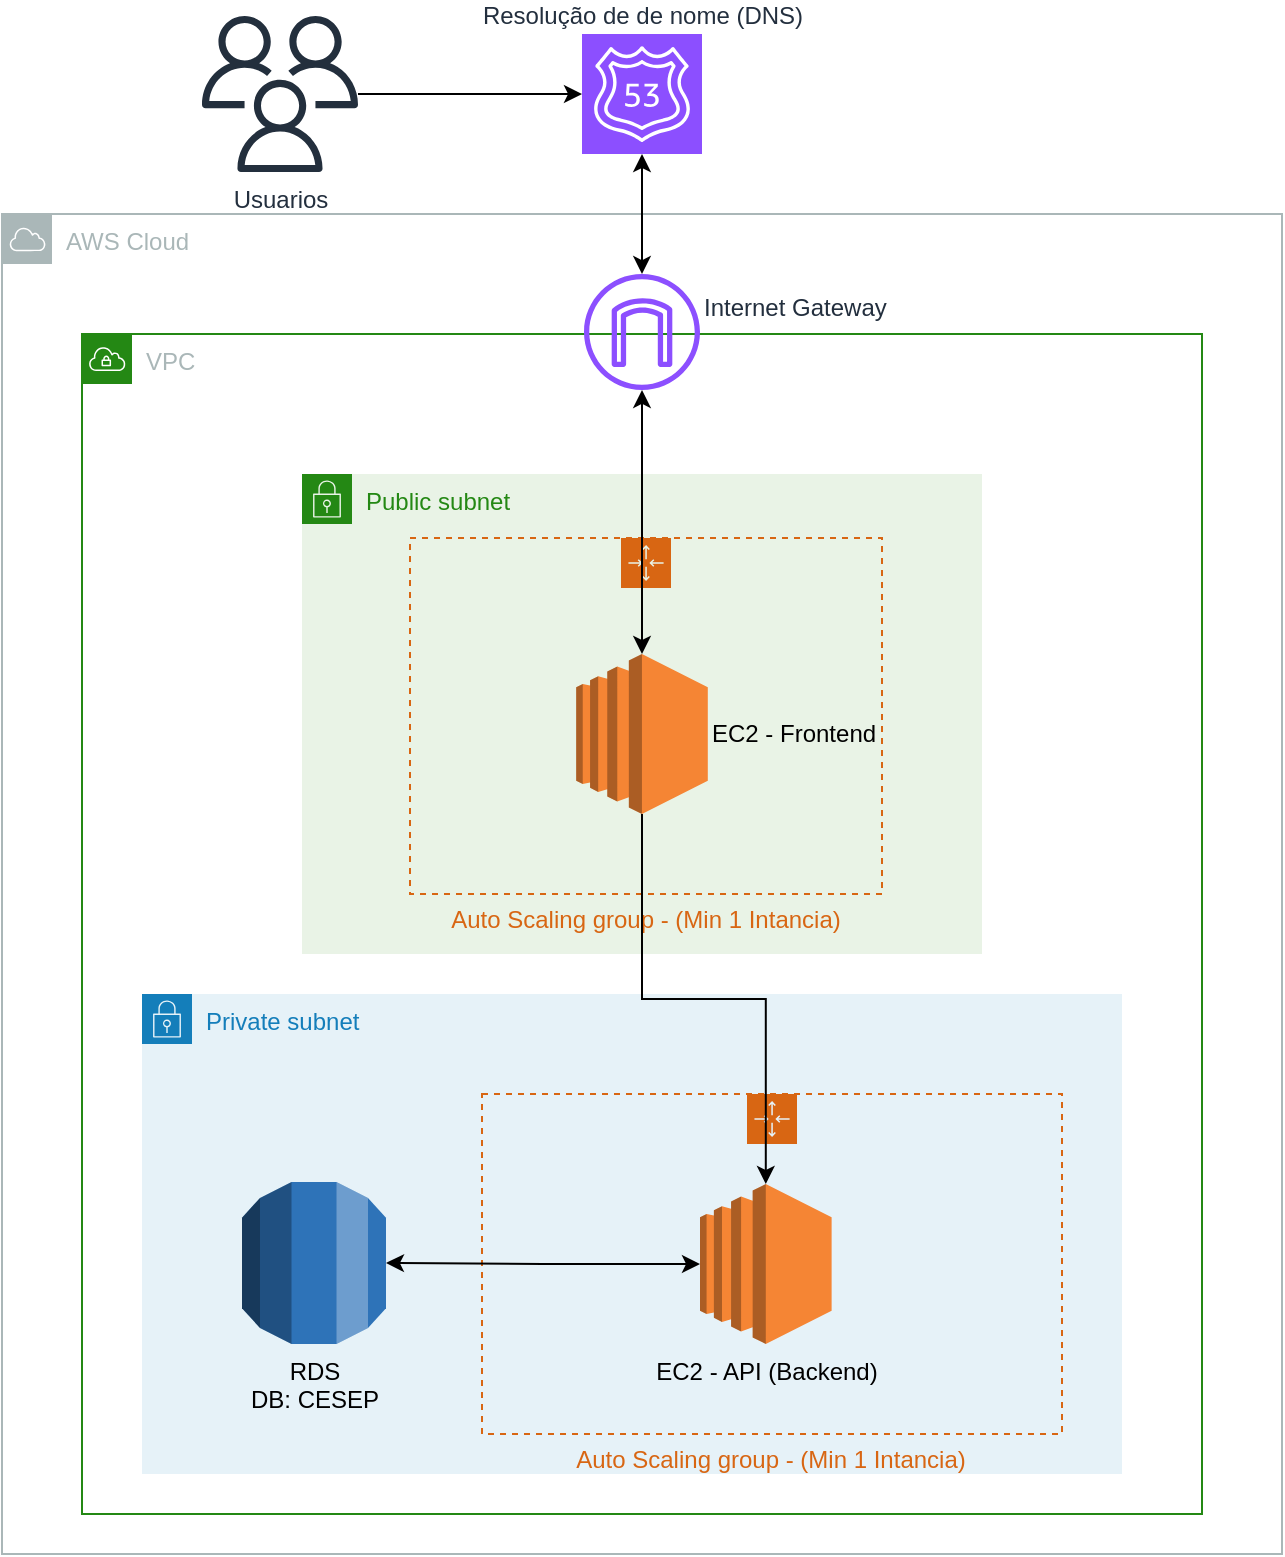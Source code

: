 <mxfile version="22.0.3" type="device">
  <diagram name="Page-1" id="N-N7shyIx3_a_wp4iVAp">
    <mxGraphModel dx="1098" dy="1928" grid="1" gridSize="10" guides="1" tooltips="1" connect="1" arrows="1" fold="1" page="1" pageScale="1" pageWidth="850" pageHeight="1100" math="0" shadow="0">
      <root>
        <mxCell id="0" />
        <mxCell id="1" parent="0" />
        <mxCell id="bgTVU1fI_sASql_rgWul-1" value="AWS Cloud" style="sketch=0;outlineConnect=0;gradientColor=none;html=1;whiteSpace=wrap;fontSize=12;fontStyle=0;shape=mxgraph.aws4.group;grIcon=mxgraph.aws4.group_aws_cloud;strokeColor=#AAB7B8;fillColor=none;verticalAlign=top;align=left;spacingLeft=30;fontColor=#AAB7B8;dashed=0;movable=1;resizable=1;rotatable=1;deletable=1;editable=1;locked=0;connectable=1;" vertex="1" parent="1">
          <mxGeometry x="130" y="80" width="640" height="670" as="geometry" />
        </mxCell>
        <mxCell id="bgTVU1fI_sASql_rgWul-2" value="VPC" style="points=[[0,0],[0.25,0],[0.5,0],[0.75,0],[1,0],[1,0.25],[1,0.5],[1,0.75],[1,1],[0.75,1],[0.5,1],[0.25,1],[0,1],[0,0.75],[0,0.5],[0,0.25]];outlineConnect=0;gradientColor=none;html=1;whiteSpace=wrap;fontSize=12;fontStyle=0;container=1;pointerEvents=0;collapsible=0;recursiveResize=0;shape=mxgraph.aws4.group;grIcon=mxgraph.aws4.group_vpc;strokeColor=#248814;fillColor=none;verticalAlign=top;align=left;spacingLeft=30;fontColor=#AAB7B8;dashed=0;movable=1;resizable=1;rotatable=1;deletable=1;editable=1;locked=0;connectable=1;" vertex="1" parent="1">
          <mxGeometry x="170" y="140" width="560" height="590" as="geometry" />
        </mxCell>
        <mxCell id="bgTVU1fI_sASql_rgWul-3" value="Public subnet" style="points=[[0,0],[0.25,0],[0.5,0],[0.75,0],[1,0],[1,0.25],[1,0.5],[1,0.75],[1,1],[0.75,1],[0.5,1],[0.25,1],[0,1],[0,0.75],[0,0.5],[0,0.25]];outlineConnect=0;gradientColor=none;html=1;whiteSpace=wrap;fontSize=12;fontStyle=0;container=1;pointerEvents=0;collapsible=0;recursiveResize=0;shape=mxgraph.aws4.group;grIcon=mxgraph.aws4.group_security_group;grStroke=0;strokeColor=#248814;fillColor=#E9F3E6;verticalAlign=top;align=left;spacingLeft=30;fontColor=#248814;dashed=0;" vertex="1" parent="bgTVU1fI_sASql_rgWul-2">
          <mxGeometry x="110" y="70" width="340" height="240" as="geometry" />
        </mxCell>
        <mxCell id="bgTVU1fI_sASql_rgWul-4" value="Private subnet" style="points=[[0,0],[0.25,0],[0.5,0],[0.75,0],[1,0],[1,0.25],[1,0.5],[1,0.75],[1,1],[0.75,1],[0.5,1],[0.25,1],[0,1],[0,0.75],[0,0.5],[0,0.25]];outlineConnect=0;gradientColor=none;html=1;whiteSpace=wrap;fontSize=12;fontStyle=0;container=1;pointerEvents=0;collapsible=0;recursiveResize=0;shape=mxgraph.aws4.group;grIcon=mxgraph.aws4.group_security_group;grStroke=0;strokeColor=#147EBA;fillColor=#E6F2F8;verticalAlign=top;align=left;spacingLeft=30;fontColor=#147EBA;dashed=0;" vertex="1" parent="bgTVU1fI_sASql_rgWul-2">
          <mxGeometry x="30" y="330" width="490" height="240" as="geometry" />
        </mxCell>
        <mxCell id="bgTVU1fI_sASql_rgWul-29" value="Internet Gateway" style="sketch=0;outlineConnect=0;fontColor=#232F3E;gradientColor=none;fillColor=#8C4FFF;strokeColor=none;dashed=0;verticalLabelPosition=top;verticalAlign=bottom;align=left;html=1;fontSize=12;fontStyle=0;aspect=fixed;pointerEvents=1;shape=mxgraph.aws4.internet_gateway;labelPosition=right;spacingBottom=-26;" vertex="1" parent="bgTVU1fI_sASql_rgWul-2">
          <mxGeometry x="251" y="-30" width="58" height="58" as="geometry" />
        </mxCell>
        <mxCell id="bgTVU1fI_sASql_rgWul-31" value="" style="edgeStyle=orthogonalEdgeStyle;rounded=0;orthogonalLoop=1;jettySize=auto;html=1;startArrow=classic;startFill=1;" edge="1" parent="1" source="bgTVU1fI_sASql_rgWul-5" target="bgTVU1fI_sASql_rgWul-29">
          <mxGeometry relative="1" as="geometry" />
        </mxCell>
        <mxCell id="bgTVU1fI_sASql_rgWul-5" value="Resolução de de nome (DNS)" style="sketch=0;points=[[0,0,0],[0.25,0,0],[0.5,0,0],[0.75,0,0],[1,0,0],[0,1,0],[0.25,1,0],[0.5,1,0],[0.75,1,0],[1,1,0],[0,0.25,0],[0,0.5,0],[0,0.75,0],[1,0.25,0],[1,0.5,0],[1,0.75,0]];outlineConnect=0;fontColor=#232F3E;fillColor=#8C4FFF;strokeColor=#ffffff;dashed=0;verticalLabelPosition=top;verticalAlign=bottom;align=center;html=1;fontSize=12;fontStyle=0;aspect=fixed;shape=mxgraph.aws4.resourceIcon;resIcon=mxgraph.aws4.route_53;labelPosition=center;" vertex="1" parent="1">
          <mxGeometry x="420" y="-10" width="60" height="60" as="geometry" />
        </mxCell>
        <mxCell id="bgTVU1fI_sASql_rgWul-9" value="Auto Scaling group - (Min 1 Intancia)" style="points=[[0,0],[0.25,0],[0.5,0],[0.75,0],[1,0],[1,0.25],[1,0.5],[1,0.75],[1,1],[0.75,1],[0.5,1],[0.25,1],[0,1],[0,0.75],[0,0.5],[0,0.25]];outlineConnect=0;gradientColor=none;html=1;whiteSpace=wrap;container=1;pointerEvents=0;collapsible=0;recursiveResize=0;shape=mxgraph.aws4.groupCenter;grIcon=mxgraph.aws4.group_auto_scaling_group;grStroke=1;strokeColor=#D86613;fillColor=none;verticalAlign=top;align=center;dashed=1;spacingTop=-1;labelPosition=center;verticalLabelPosition=bottom;horizontal=1;spacing=2;fontColor=#D86613;fontSize=12;spacingLeft=0;spacingRight=1;" vertex="1" parent="1">
          <mxGeometry x="370" y="520" width="290" height="170" as="geometry" />
        </mxCell>
        <mxCell id="bgTVU1fI_sASql_rgWul-11" value="EC2 - API (Backend)" style="outlineConnect=0;dashed=0;verticalLabelPosition=bottom;verticalAlign=top;align=center;html=1;shape=mxgraph.aws3.ec2;fillColor=#F58534;gradientColor=none;" vertex="1" parent="bgTVU1fI_sASql_rgWul-9">
          <mxGeometry x="109" y="45" width="65.81" height="80" as="geometry" />
        </mxCell>
        <mxCell id="bgTVU1fI_sASql_rgWul-16" value="Auto Scaling group - (Min 1 Intancia)" style="points=[[0,0],[0.25,0],[0.5,0],[0.75,0],[1,0],[1,0.25],[1,0.5],[1,0.75],[1,1],[0.75,1],[0.5,1],[0.25,1],[0,1],[0,0.75],[0,0.5],[0,0.25]];outlineConnect=0;gradientColor=none;html=1;whiteSpace=wrap;fontSize=12;fontStyle=0;container=1;pointerEvents=0;collapsible=0;recursiveResize=0;shape=mxgraph.aws4.groupCenter;grIcon=mxgraph.aws4.group_auto_scaling_group;grStroke=1;strokeColor=#D86613;fillColor=none;verticalAlign=top;align=center;fontColor=#D86613;dashed=1;spacingTop=-1;labelPosition=center;verticalLabelPosition=bottom;" vertex="1" parent="1">
          <mxGeometry x="334" y="242" width="236" height="178" as="geometry" />
        </mxCell>
        <mxCell id="bgTVU1fI_sASql_rgWul-21" value="EC2 - Frontend" style="outlineConnect=0;dashed=0;verticalLabelPosition=middle;verticalAlign=middle;align=left;html=1;shape=mxgraph.aws3.ec2;fillColor=#F58534;gradientColor=none;labelPosition=right;" vertex="1" parent="bgTVU1fI_sASql_rgWul-16">
          <mxGeometry x="83.09" y="58" width="65.81" height="80" as="geometry" />
        </mxCell>
        <mxCell id="bgTVU1fI_sASql_rgWul-24" value="RDS&lt;br&gt;DB: CESEP" style="outlineConnect=0;dashed=0;verticalLabelPosition=bottom;verticalAlign=top;align=center;html=1;shape=mxgraph.aws3.rds;fillColor=#2E73B8;gradientColor=none;" vertex="1" parent="1">
          <mxGeometry x="250" y="564" width="72" height="81" as="geometry" />
        </mxCell>
        <mxCell id="bgTVU1fI_sASql_rgWul-25" style="edgeStyle=orthogonalEdgeStyle;rounded=0;orthogonalLoop=1;jettySize=auto;html=1;strokeColor=none;jumpStyle=arc;" edge="1" parent="1" source="bgTVU1fI_sASql_rgWul-11" target="bgTVU1fI_sASql_rgWul-24">
          <mxGeometry relative="1" as="geometry" />
        </mxCell>
        <mxCell id="bgTVU1fI_sASql_rgWul-27" style="edgeStyle=orthogonalEdgeStyle;rounded=0;orthogonalLoop=1;jettySize=auto;html=1;strokeColor=default;comic=0;shadow=0;endArrow=classic;endFill=1;startArrow=classic;startFill=1;" edge="1" parent="1" source="bgTVU1fI_sASql_rgWul-11" target="bgTVU1fI_sASql_rgWul-24">
          <mxGeometry relative="1" as="geometry" />
        </mxCell>
        <mxCell id="bgTVU1fI_sASql_rgWul-30" value="" style="edgeStyle=orthogonalEdgeStyle;rounded=0;orthogonalLoop=1;jettySize=auto;html=1;endArrow=classic;endFill=1;startArrow=classic;startFill=1;" edge="1" parent="1" source="bgTVU1fI_sASql_rgWul-29" target="bgTVU1fI_sASql_rgWul-21">
          <mxGeometry relative="1" as="geometry" />
        </mxCell>
        <mxCell id="bgTVU1fI_sASql_rgWul-36" style="edgeStyle=orthogonalEdgeStyle;rounded=0;orthogonalLoop=1;jettySize=auto;html=1;" edge="1" parent="1" source="bgTVU1fI_sASql_rgWul-35" target="bgTVU1fI_sASql_rgWul-5">
          <mxGeometry relative="1" as="geometry" />
        </mxCell>
        <mxCell id="bgTVU1fI_sASql_rgWul-35" value="Usuarios" style="sketch=0;outlineConnect=0;fontColor=#232F3E;gradientColor=none;fillColor=#232F3D;strokeColor=none;dashed=0;verticalLabelPosition=bottom;verticalAlign=top;align=center;html=1;fontSize=12;fontStyle=0;aspect=fixed;pointerEvents=1;shape=mxgraph.aws4.users;" vertex="1" parent="1">
          <mxGeometry x="230" y="-19" width="78" height="78" as="geometry" />
        </mxCell>
        <mxCell id="bgTVU1fI_sASql_rgWul-38" style="edgeStyle=orthogonalEdgeStyle;rounded=0;orthogonalLoop=1;jettySize=auto;html=1;" edge="1" parent="1" source="bgTVU1fI_sASql_rgWul-21" target="bgTVU1fI_sASql_rgWul-11">
          <mxGeometry relative="1" as="geometry" />
        </mxCell>
      </root>
    </mxGraphModel>
  </diagram>
</mxfile>
